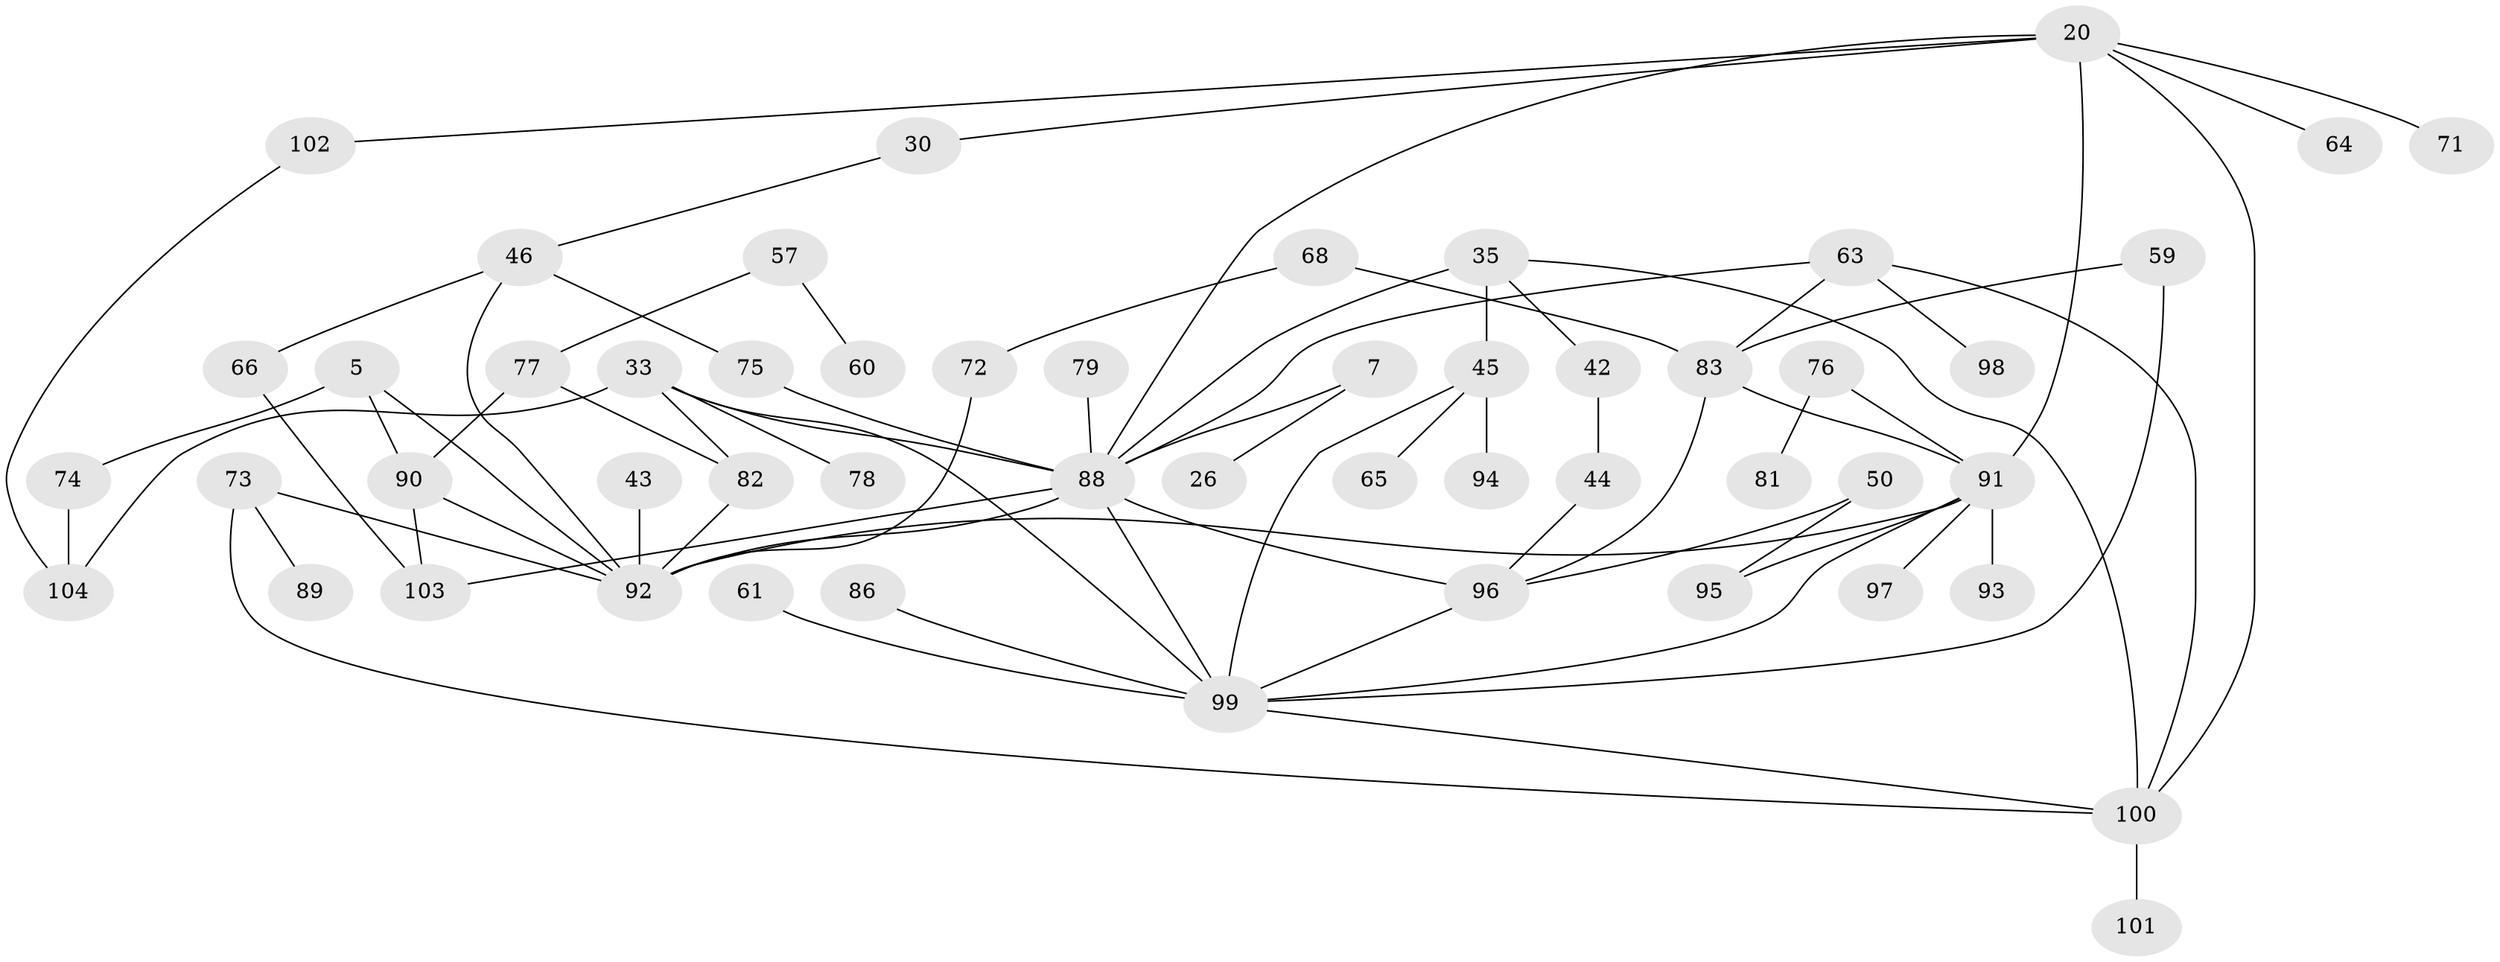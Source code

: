 // original degree distribution, {7: 0.009615384615384616, 6: 0.04807692307692308, 4: 0.11538461538461539, 3: 0.22115384615384615, 2: 0.2980769230769231, 5: 0.09615384615384616, 1: 0.21153846153846154}
// Generated by graph-tools (version 1.1) at 2025/40/03/09/25 04:40:55]
// undirected, 52 vertices, 75 edges
graph export_dot {
graph [start="1"]
  node [color=gray90,style=filled];
  5 [super="+4"];
  7;
  20 [super="+2"];
  26;
  30;
  33;
  35 [super="+18"];
  42;
  43;
  44;
  45;
  46;
  50;
  57;
  59;
  60;
  61;
  63;
  64;
  65;
  66;
  68;
  71;
  72;
  73 [super="+51"];
  74 [super="+29"];
  75;
  76;
  77 [super="+55"];
  78;
  79;
  81;
  82 [super="+39+54"];
  83 [super="+47"];
  86;
  88 [super="+13+17+11+80+52"];
  89;
  90 [super="+23"];
  91 [super="+34+85+40+53+58+56"];
  92 [super="+28+84+10"];
  93;
  94;
  95;
  96 [super="+87"];
  97;
  98;
  99 [super="+24+25+69+70"];
  100 [super="+49"];
  101;
  102;
  103;
  104 [super="+62"];
  5 -- 90 [weight=2];
  5 -- 74 [weight=2];
  5 -- 92;
  7 -- 26;
  7 -- 88;
  20 -- 30;
  20 -- 64;
  20 -- 102;
  20 -- 71;
  20 -- 88 [weight=2];
  20 -- 91 [weight=2];
  20 -- 100;
  30 -- 46;
  33 -- 78;
  33 -- 104;
  33 -- 99 [weight=2];
  33 -- 88;
  33 -- 82;
  35 -- 45;
  35 -- 42;
  35 -- 88 [weight=2];
  35 -- 100;
  42 -- 44;
  43 -- 92;
  44 -- 96;
  45 -- 65;
  45 -- 94;
  45 -- 99;
  46 -- 66;
  46 -- 75;
  46 -- 92;
  50 -- 95;
  50 -- 96;
  57 -- 60;
  57 -- 77;
  59 -- 83;
  59 -- 99;
  61 -- 99;
  63 -- 83;
  63 -- 98;
  63 -- 88;
  63 -- 100;
  66 -- 103;
  68 -- 72;
  68 -- 83;
  72 -- 92;
  73 -- 89;
  73 -- 100;
  73 -- 92;
  74 -- 104;
  75 -- 88;
  76 -- 81;
  76 -- 91;
  77 -- 90 [weight=2];
  77 -- 82;
  79 -- 88;
  82 -- 92;
  83 -- 96;
  83 -- 91;
  86 -- 99;
  88 -- 103;
  88 -- 99 [weight=3];
  88 -- 92 [weight=4];
  88 -- 96 [weight=2];
  90 -- 103;
  90 -- 92;
  91 -- 99 [weight=3];
  91 -- 92 [weight=2];
  91 -- 93;
  91 -- 95 [weight=2];
  91 -- 97;
  96 -- 99;
  99 -- 100;
  100 -- 101;
  102 -- 104;
}
